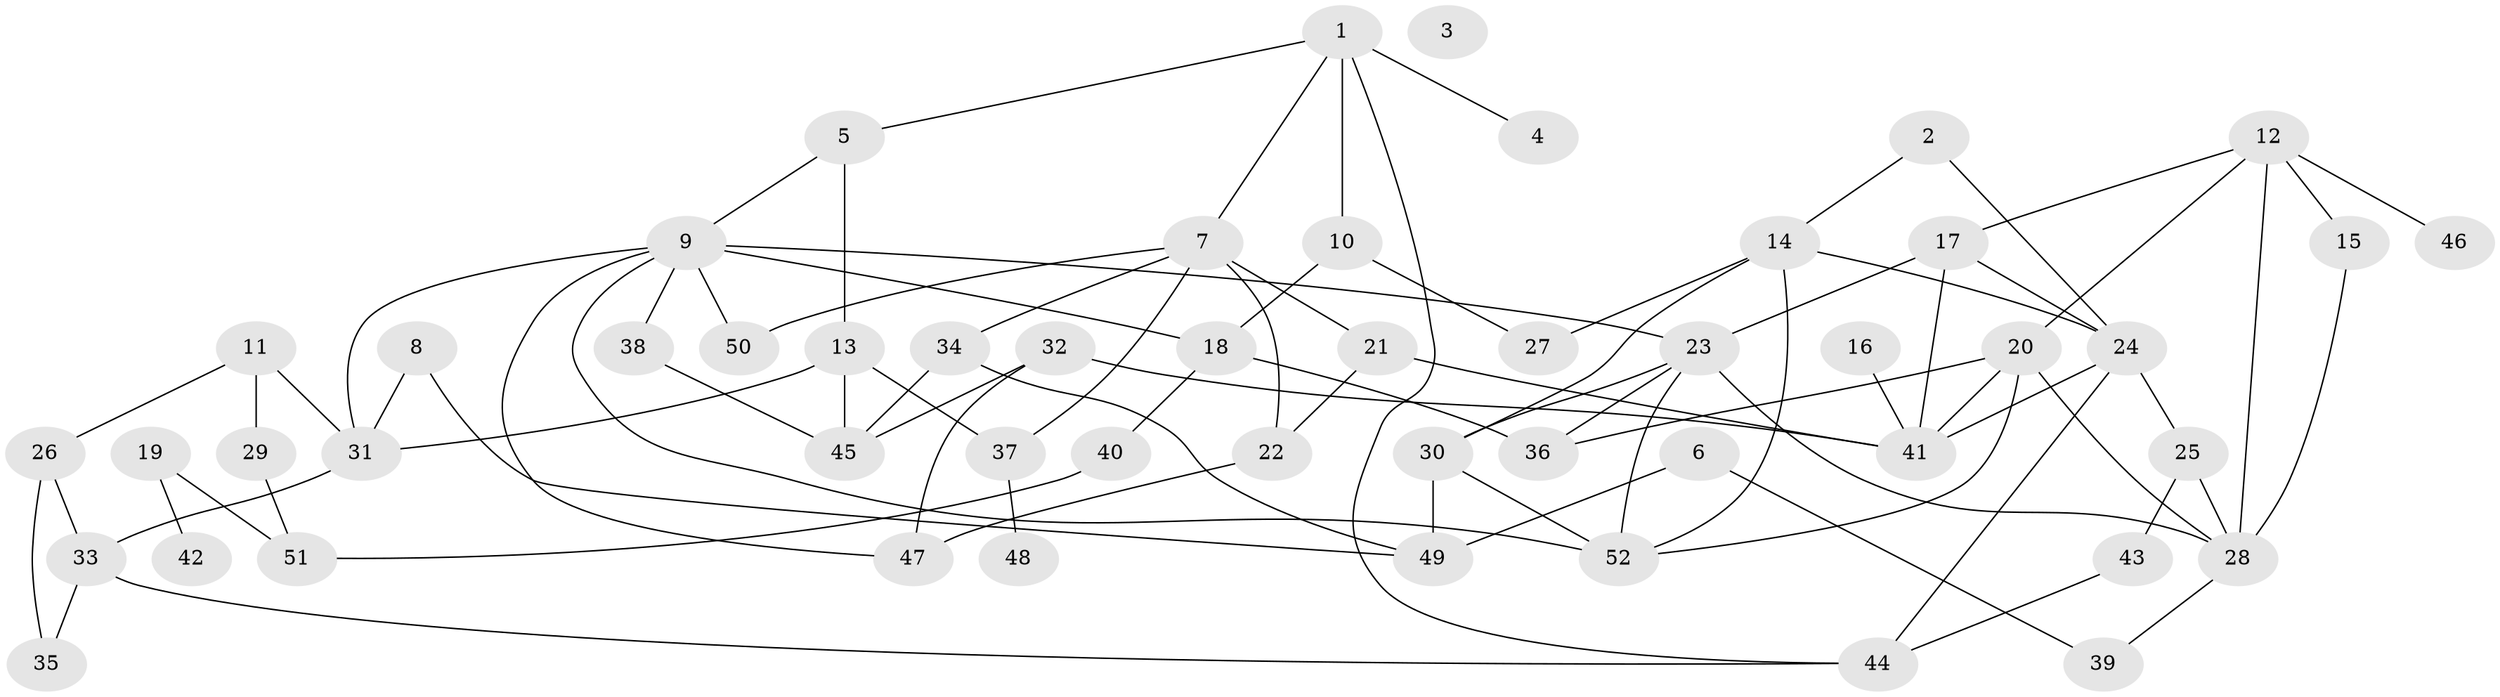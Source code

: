 // Generated by graph-tools (version 1.1) at 2025/00/03/09/25 03:00:46]
// undirected, 52 vertices, 85 edges
graph export_dot {
graph [start="1"]
  node [color=gray90,style=filled];
  1;
  2;
  3;
  4;
  5;
  6;
  7;
  8;
  9;
  10;
  11;
  12;
  13;
  14;
  15;
  16;
  17;
  18;
  19;
  20;
  21;
  22;
  23;
  24;
  25;
  26;
  27;
  28;
  29;
  30;
  31;
  32;
  33;
  34;
  35;
  36;
  37;
  38;
  39;
  40;
  41;
  42;
  43;
  44;
  45;
  46;
  47;
  48;
  49;
  50;
  51;
  52;
  1 -- 4;
  1 -- 5;
  1 -- 7;
  1 -- 10;
  1 -- 44;
  2 -- 14;
  2 -- 24;
  5 -- 9;
  5 -- 13;
  6 -- 39;
  6 -- 49;
  7 -- 21;
  7 -- 22;
  7 -- 34;
  7 -- 37;
  7 -- 50;
  8 -- 31;
  8 -- 49;
  9 -- 18;
  9 -- 23;
  9 -- 31;
  9 -- 38;
  9 -- 47;
  9 -- 50;
  9 -- 52;
  10 -- 18;
  10 -- 27;
  11 -- 26;
  11 -- 29;
  11 -- 31;
  12 -- 15;
  12 -- 17;
  12 -- 20;
  12 -- 28;
  12 -- 46;
  13 -- 31;
  13 -- 37;
  13 -- 45;
  14 -- 24;
  14 -- 27;
  14 -- 30;
  14 -- 52;
  15 -- 28;
  16 -- 41;
  17 -- 23;
  17 -- 24;
  17 -- 41;
  18 -- 36;
  18 -- 40;
  19 -- 42;
  19 -- 51;
  20 -- 28;
  20 -- 36;
  20 -- 41;
  20 -- 52;
  21 -- 22;
  21 -- 41;
  22 -- 47;
  23 -- 28;
  23 -- 30;
  23 -- 36;
  23 -- 52;
  24 -- 25;
  24 -- 41;
  24 -- 44;
  25 -- 28;
  25 -- 43;
  26 -- 33;
  26 -- 35;
  28 -- 39;
  29 -- 51;
  30 -- 49;
  30 -- 52;
  31 -- 33;
  32 -- 41;
  32 -- 45;
  32 -- 47;
  33 -- 35;
  33 -- 44;
  34 -- 45;
  34 -- 49;
  37 -- 48;
  38 -- 45;
  40 -- 51;
  43 -- 44;
}
